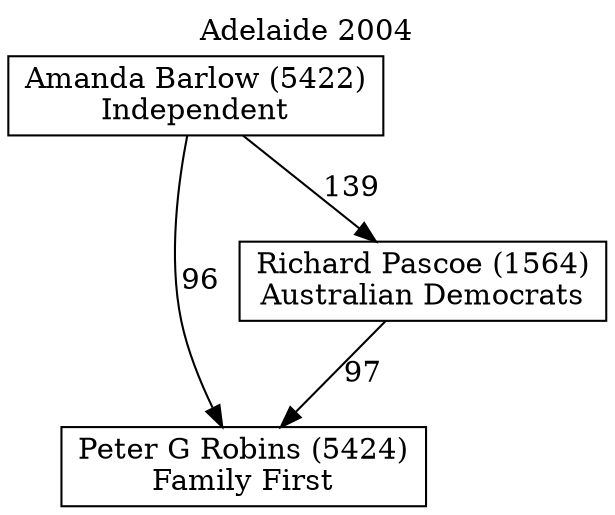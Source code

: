 // House preference flow
digraph "Peter G Robins (5424)_Adelaide_2004" {
	graph [label="Adelaide 2004" labelloc=t mclimit=10]
	node [shape=box]
	"Peter G Robins (5424)" [label="Peter G Robins (5424)
Family First"]
	"Richard Pascoe (1564)" [label="Richard Pascoe (1564)
Australian Democrats"]
	"Amanda Barlow (5422)" [label="Amanda Barlow (5422)
Independent"]
	"Richard Pascoe (1564)" -> "Peter G Robins (5424)" [label=97]
	"Amanda Barlow (5422)" -> "Richard Pascoe (1564)" [label=139]
	"Amanda Barlow (5422)" -> "Peter G Robins (5424)" [label=96]
}
